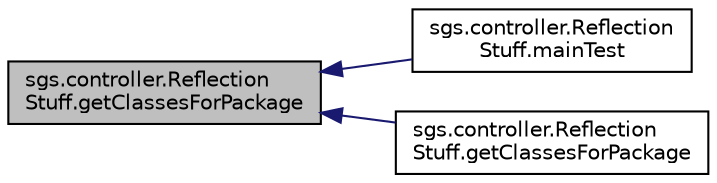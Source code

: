 digraph "sgs.controller.ReflectionStuff.getClassesForPackage"
{
  edge [fontname="Helvetica",fontsize="10",labelfontname="Helvetica",labelfontsize="10"];
  node [fontname="Helvetica",fontsize="10",shape=record];
  rankdir="LR";
  Node1 [label="sgs.controller.Reflection\lStuff.getClassesForPackage",height=0.2,width=0.4,color="black", fillcolor="grey75", style="filled" fontcolor="black"];
  Node1 -> Node2 [dir="back",color="midnightblue",fontsize="10",style="solid"];
  Node2 [label="sgs.controller.Reflection\lStuff.mainTest",height=0.2,width=0.4,color="black", fillcolor="white", style="filled",URL="$classsgs_1_1controller_1_1_reflection_stuff.html#a5294bc5c3f56ce1f5b8186efc2314928"];
  Node1 -> Node3 [dir="back",color="midnightblue",fontsize="10",style="solid"];
  Node3 [label="sgs.controller.Reflection\lStuff.getClassesForPackage",height=0.2,width=0.4,color="black", fillcolor="white", style="filled",URL="$classsgs_1_1controller_1_1_reflection_stuff.html#a83b9568754368838a97b1fc547eb4122"];
}

